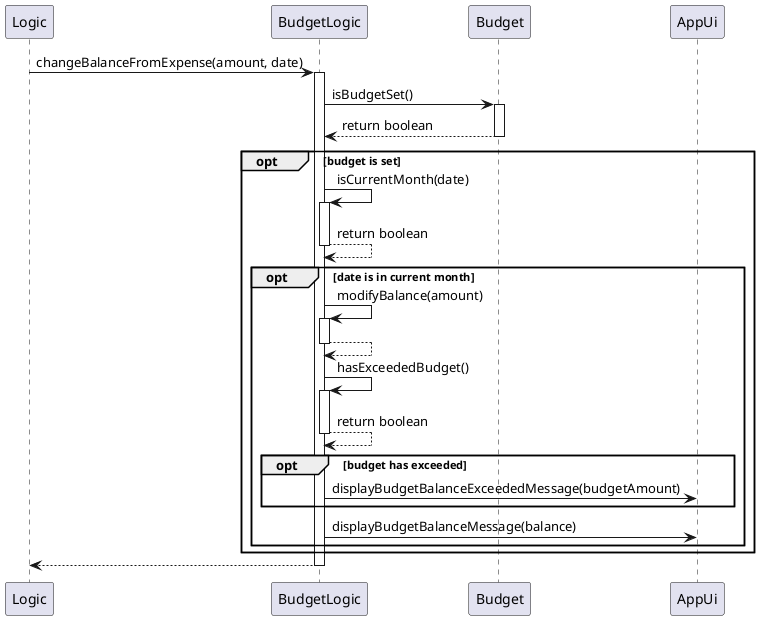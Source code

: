 @startuml
participant Logic
participant BudgetLogic
participant Budget
participant AppUi


Logic -> BudgetLogic: changeBalanceFromExpense(amount, date)
activate BudgetLogic

BudgetLogic -> Budget: isBudgetSet()
activate Budget
Budget --> BudgetLogic: return boolean
deactivate Budget

opt budget is set
    BudgetLogic -> BudgetLogic: isCurrentMonth(date)
    activate BudgetLogic
    BudgetLogic --> BudgetLogic: return boolean
    deactivate BudgetLogic

    opt date is in current month
        BudgetLogic -> BudgetLogic: modifyBalance(amount)
        activate BudgetLogic
        BudgetLogic --> BudgetLogic
        deactivate BudgetLogic

        BudgetLogic -> BudgetLogic: hasExceededBudget()
        activate BudgetLogic
        BudgetLogic --> BudgetLogic: return boolean
        deactivate BudgetLogic

        opt budget has exceeded
            BudgetLogic -> AppUi: displayBudgetBalanceExceededMessage(budgetAmount)
        end

        BudgetLogic -> AppUi: displayBudgetBalanceMessage(balance)
    end
end

BudgetLogic --> Logic
deactivate BudgetLogic
@enduml